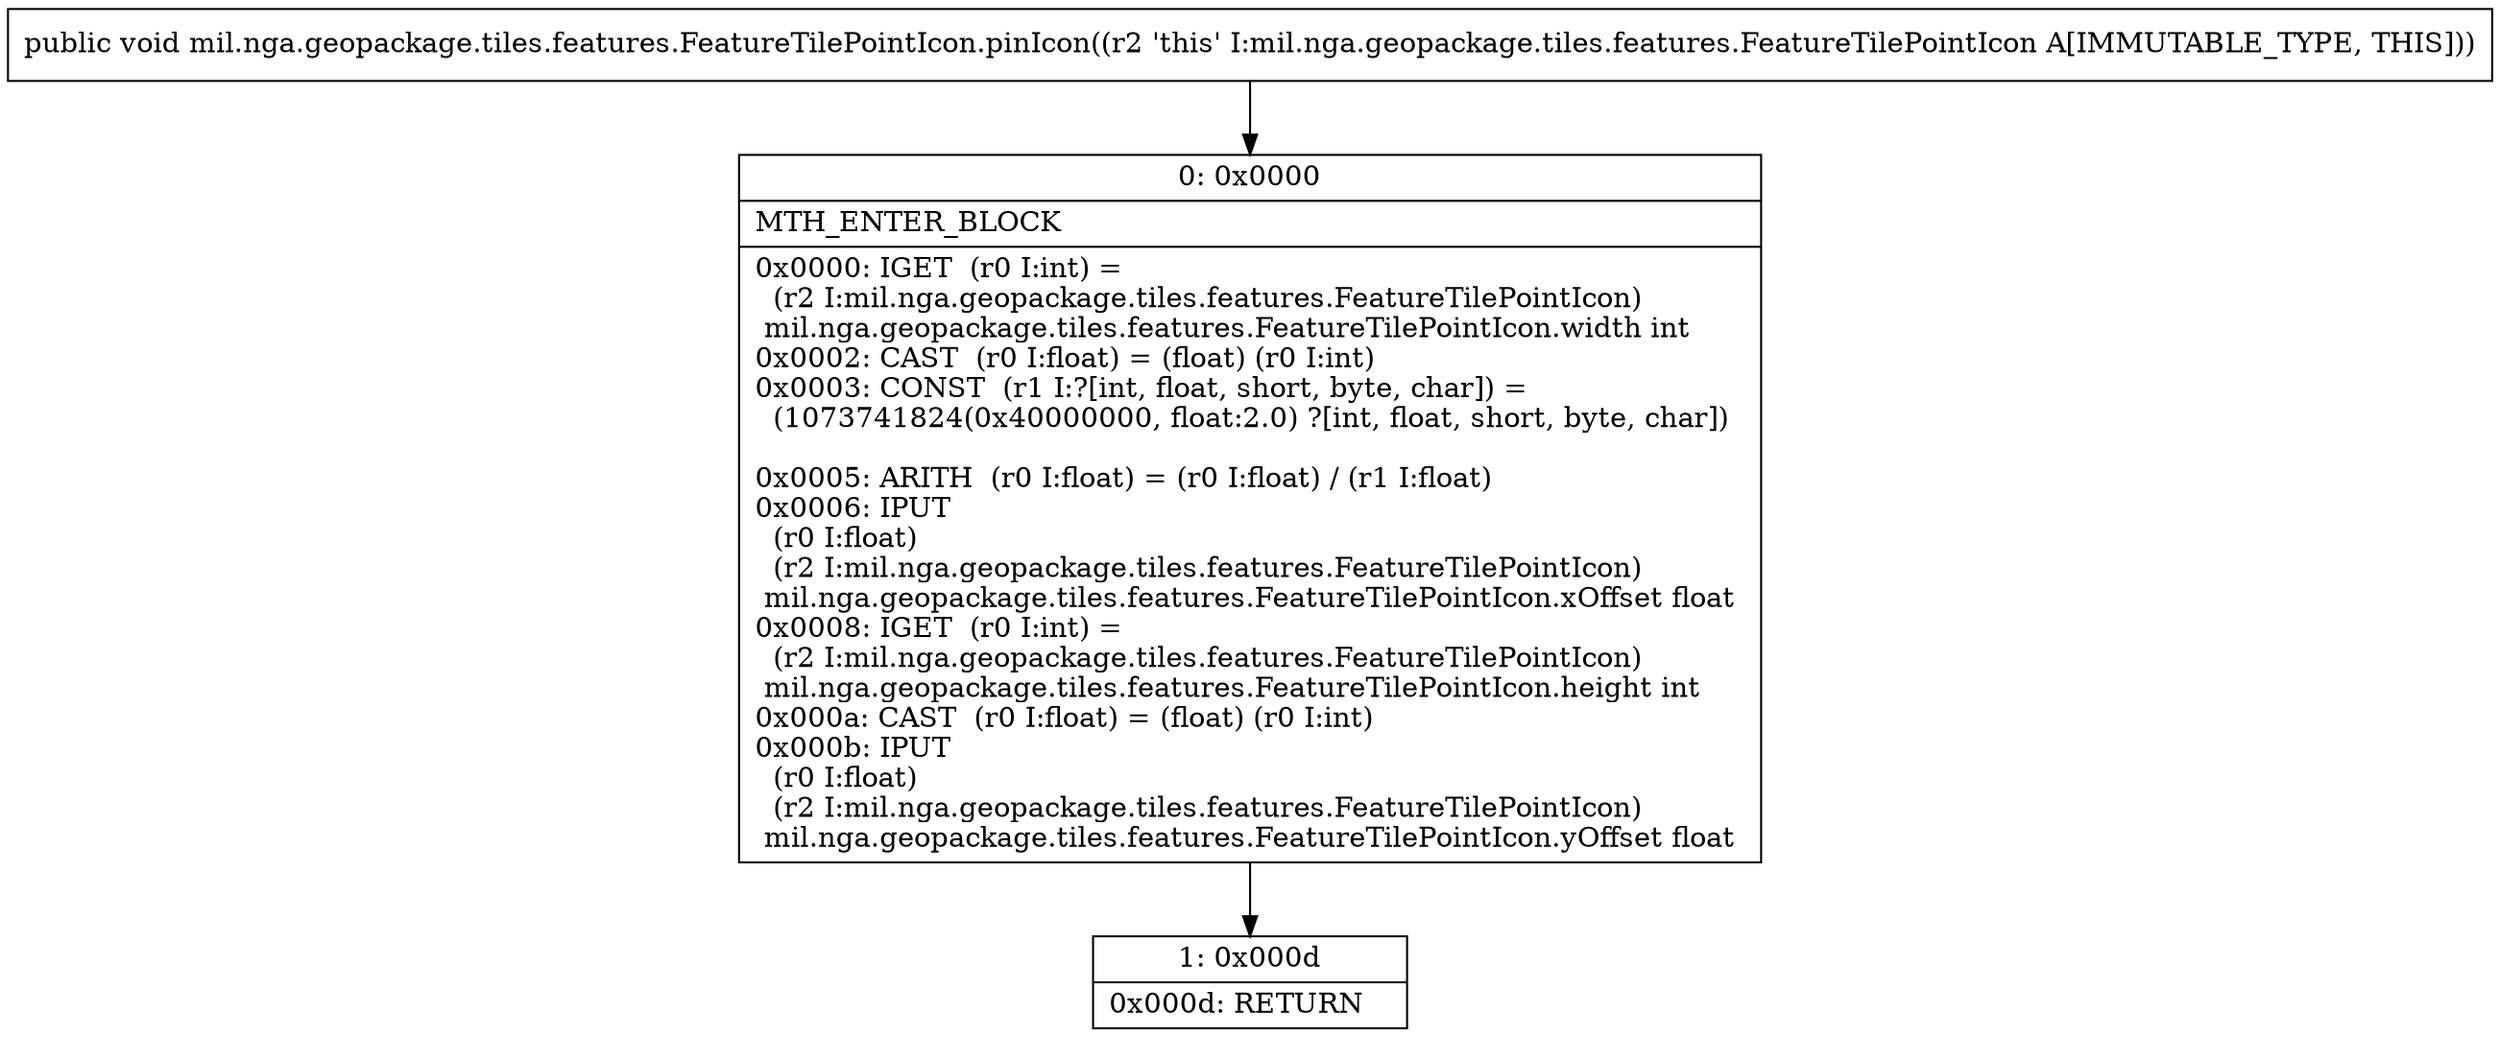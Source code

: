 digraph "CFG formil.nga.geopackage.tiles.features.FeatureTilePointIcon.pinIcon()V" {
Node_0 [shape=record,label="{0\:\ 0x0000|MTH_ENTER_BLOCK\l|0x0000: IGET  (r0 I:int) = \l  (r2 I:mil.nga.geopackage.tiles.features.FeatureTilePointIcon)\l mil.nga.geopackage.tiles.features.FeatureTilePointIcon.width int \l0x0002: CAST  (r0 I:float) = (float) (r0 I:int) \l0x0003: CONST  (r1 I:?[int, float, short, byte, char]) = \l  (1073741824(0x40000000, float:2.0) ?[int, float, short, byte, char])\l \l0x0005: ARITH  (r0 I:float) = (r0 I:float) \/ (r1 I:float) \l0x0006: IPUT  \l  (r0 I:float)\l  (r2 I:mil.nga.geopackage.tiles.features.FeatureTilePointIcon)\l mil.nga.geopackage.tiles.features.FeatureTilePointIcon.xOffset float \l0x0008: IGET  (r0 I:int) = \l  (r2 I:mil.nga.geopackage.tiles.features.FeatureTilePointIcon)\l mil.nga.geopackage.tiles.features.FeatureTilePointIcon.height int \l0x000a: CAST  (r0 I:float) = (float) (r0 I:int) \l0x000b: IPUT  \l  (r0 I:float)\l  (r2 I:mil.nga.geopackage.tiles.features.FeatureTilePointIcon)\l mil.nga.geopackage.tiles.features.FeatureTilePointIcon.yOffset float \l}"];
Node_1 [shape=record,label="{1\:\ 0x000d|0x000d: RETURN   \l}"];
MethodNode[shape=record,label="{public void mil.nga.geopackage.tiles.features.FeatureTilePointIcon.pinIcon((r2 'this' I:mil.nga.geopackage.tiles.features.FeatureTilePointIcon A[IMMUTABLE_TYPE, THIS])) }"];
MethodNode -> Node_0;
Node_0 -> Node_1;
}

